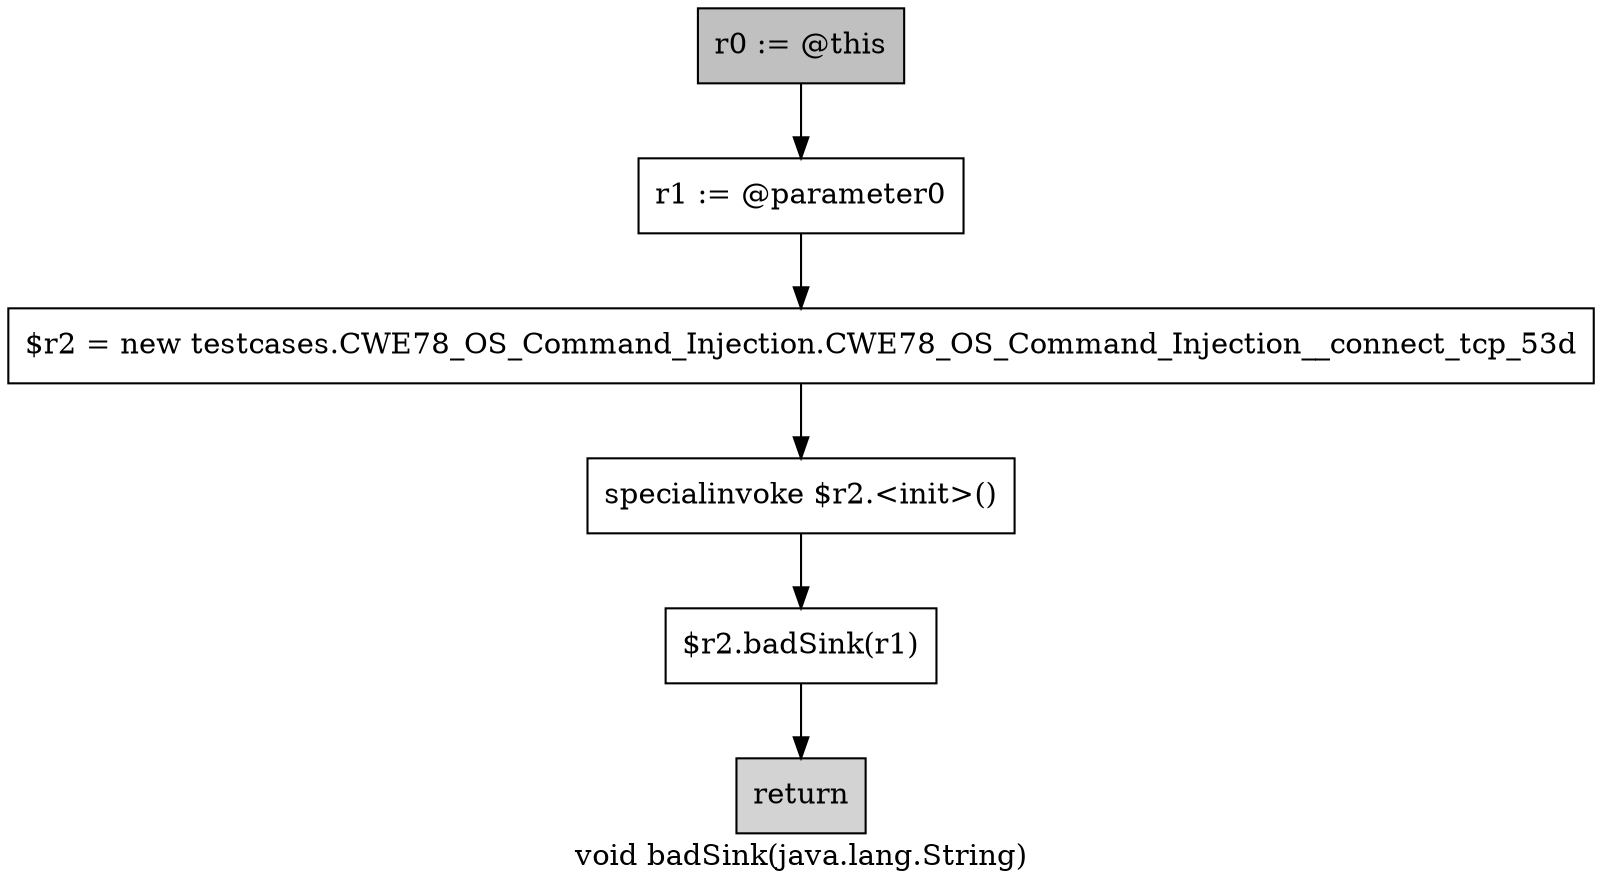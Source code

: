 digraph "void badSink(java.lang.String)" {
    label="void badSink(java.lang.String)";
    node [shape=box];
    "0" [style=filled,fillcolor=gray,label="r0 := @this",];
    "1" [label="r1 := @parameter0",];
    "0"->"1";
    "2" [label="$r2 = new testcases.CWE78_OS_Command_Injection.CWE78_OS_Command_Injection__connect_tcp_53d",];
    "1"->"2";
    "3" [label="specialinvoke $r2.<init>()",];
    "2"->"3";
    "4" [label="$r2.badSink(r1)",];
    "3"->"4";
    "5" [style=filled,fillcolor=lightgray,label="return",];
    "4"->"5";
}
